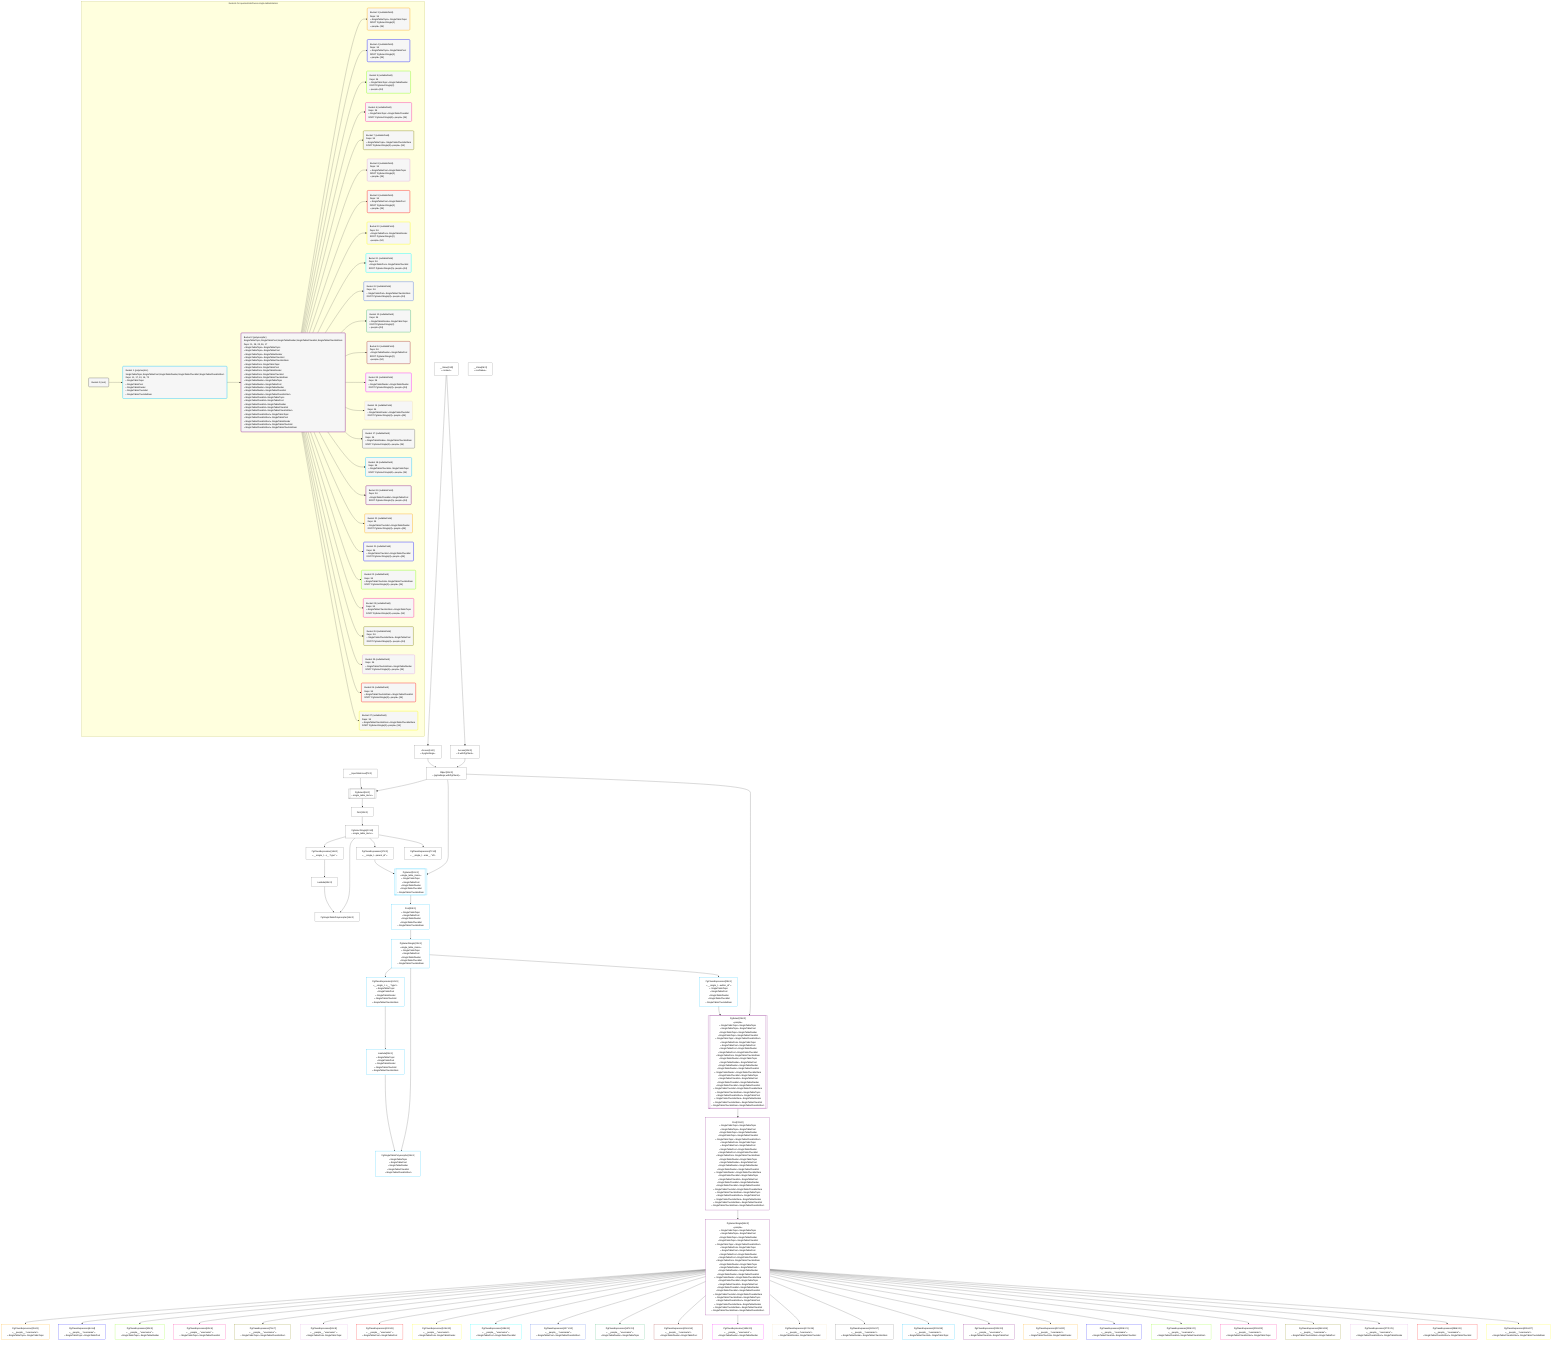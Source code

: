 %%{init: {'themeVariables': { 'fontSize': '12px'}}}%%
graph TD
    classDef path fill:#eee,stroke:#000,color:#000
    classDef plan fill:#fff,stroke-width:1px,color:#000
    classDef itemplan fill:#fff,stroke-width:2px,color:#000
    classDef sideeffectplan fill:#f00,stroke-width:2px,color:#000
    classDef bucket fill:#f6f6f6,color:#000,stroke-width:2px,text-align:left


    %% define steps
    __Value3["__Value[3∈0]<br />ᐸcontextᐳ"]:::plan
    __Value5["__Value[5∈0]<br />ᐸrootValueᐳ"]:::plan
    __InputStaticLeaf7["__InputStaticLeaf[7∈0]"]:::plan
    Access9["Access[9∈0]<br />ᐸ3.pgSettingsᐳ"]:::plan
    Access10["Access[10∈0]<br />ᐸ3.withPgClientᐳ"]:::plan
    Object11["Object[11∈0]<br />ᐸ{pgSettings,withPgClient}ᐳ"]:::plan
    PgSelect8[["PgSelect[8∈0]<br />ᐸsingle_table_itemsᐳ"]]:::plan
    First12["First[12∈0]"]:::plan
    PgSelectSingle13["PgSelectSingle[13∈0]<br />ᐸsingle_table_itemsᐳ"]:::plan
    PgClassExpression14["PgClassExpression[14∈0]<br />ᐸ__single_t...s__.”type”ᐳ"]:::plan
    Lambda15["Lambda[15∈0]"]:::plan
    PgSingleTablePolymorphic16["PgSingleTablePolymorphic[16∈0]"]:::plan
    PgClassExpression17["PgClassExpression[17∈0]<br />ᐸ__single_t...parent_id”ᐳ"]:::plan
    PgSelect18[["PgSelect[18∈1]<br />ᐸsingle_table_itemsᐳ<br />ᐳSingleTableTopic<br />ᐳSingleTablePost<br />ᐳSingleTableDivider<br />ᐳSingleTableChecklist<br />ᐳSingleTableChecklistItem"]]:::plan
    First22["First[22∈1]<br />ᐳSingleTableTopic<br />ᐳSingleTablePost<br />ᐳSingleTableDivider<br />ᐳSingleTableChecklist<br />ᐳSingleTableChecklistItem"]:::plan
    PgSelectSingle23["PgSelectSingle[23∈1]<br />ᐸsingle_table_itemsᐳ<br />ᐳSingleTableTopic<br />ᐳSingleTablePost<br />ᐳSingleTableDivider<br />ᐳSingleTableChecklist<br />ᐳSingleTableChecklistItem"]:::plan
    PgClassExpression24["PgClassExpression[24∈1]<br />ᐸ__single_t...s__.”type”ᐳ<br />ᐳSingleTableTopic<br />ᐳSingleTablePost<br />ᐳSingleTableDivider<br />ᐳSingleTableChecklist<br />ᐳSingleTableChecklistItem"]:::plan
    Lambda25["Lambda[25∈1]<br />ᐳSingleTableTopic<br />ᐳSingleTablePost<br />ᐳSingleTableDivider<br />ᐳSingleTableChecklist<br />ᐳSingleTableChecklistItem"]:::plan
    PgSingleTablePolymorphic26["PgSingleTablePolymorphic[26∈1]<br />ᐳSingleTableTopic<br />ᐳSingleTablePost<br />ᐳSingleTableDivider<br />ᐳSingleTableChecklist<br />ᐳSingleTableChecklistItem"]:::plan
    PgClassExpression28["PgClassExpression[28∈1]<br />ᐸ__single_t...author_id”ᐳ<br />ᐳSingleTableTopic<br />ᐳSingleTablePost<br />ᐳSingleTableDivider<br />ᐳSingleTableChecklist<br />ᐳSingleTableChecklistItem"]:::plan
    PgSelect29[["PgSelect[29∈2]<br />ᐸpeopleᐳ<br />ᐳSingleTableTopicᐳSingleTableTopic<br />ᐳSingleTableTopicᐳSingleTablePost<br />ᐳSingleTableTopicᐳSingleTableDivider<br />ᐳSingleTableTopicᐳSingleTableChecklist<br />ᐳSingleTableTopicᐳSingleTableChecklistItem<br />ᐳSingleTablePostᐳSingleTableTopic<br />ᐳSingleTablePostᐳSingleTablePost<br />ᐳSingleTablePostᐳSingleTableDivider<br />ᐳSingleTablePostᐳSingleTableChecklist<br />ᐳSingleTablePostᐳSingleTableChecklistItem<br />ᐳSingleTableDividerᐳSingleTableTopic<br />ᐳSingleTableDividerᐳSingleTablePost<br />ᐳSingleTableDividerᐳSingleTableDivider<br />ᐳSingleTableDividerᐳSingleTableChecklist<br />ᐳSingleTableDividerᐳSingleTableChecklistItem<br />ᐳSingleTableChecklistᐳSingleTableTopic<br />ᐳSingleTableChecklistᐳSingleTablePost<br />ᐳSingleTableChecklistᐳSingleTableDivider<br />ᐳSingleTableChecklistᐳSingleTableChecklist<br />ᐳSingleTableChecklistᐳSingleTableChecklistItem<br />ᐳSingleTableChecklistItemᐳSingleTableTopic<br />ᐳSingleTableChecklistItemᐳSingleTablePost<br />ᐳSingleTableChecklistItemᐳSingleTableDivider<br />ᐳSingleTableChecklistItemᐳSingleTableChecklist<br />ᐳSingleTableChecklistItemᐳSingleTableChecklistItem"]]:::plan
    First33["First[33∈2]<br />ᐳSingleTableTopicᐳSingleTableTopic<br />ᐳSingleTableTopicᐳSingleTablePost<br />ᐳSingleTableTopicᐳSingleTableDivider<br />ᐳSingleTableTopicᐳSingleTableChecklist<br />ᐳSingleTableTopicᐳSingleTableChecklistItem<br />ᐳSingleTablePostᐳSingleTableTopic<br />ᐳSingleTablePostᐳSingleTablePost<br />ᐳSingleTablePostᐳSingleTableDivider<br />ᐳSingleTablePostᐳSingleTableChecklist<br />ᐳSingleTablePostᐳSingleTableChecklistItem<br />ᐳSingleTableDividerᐳSingleTableTopic<br />ᐳSingleTableDividerᐳSingleTablePost<br />ᐳSingleTableDividerᐳSingleTableDivider<br />ᐳSingleTableDividerᐳSingleTableChecklist<br />ᐳSingleTableDividerᐳSingleTableChecklistItem<br />ᐳSingleTableChecklistᐳSingleTableTopic<br />ᐳSingleTableChecklistᐳSingleTablePost<br />ᐳSingleTableChecklistᐳSingleTableDivider<br />ᐳSingleTableChecklistᐳSingleTableChecklist<br />ᐳSingleTableChecklistᐳSingleTableChecklistItem<br />ᐳSingleTableChecklistItemᐳSingleTableTopic<br />ᐳSingleTableChecklistItemᐳSingleTablePost<br />ᐳSingleTableChecklistItemᐳSingleTableDivider<br />ᐳSingleTableChecklistItemᐳSingleTableChecklist<br />ᐳSingleTableChecklistItemᐳSingleTableChecklistItem"]:::plan
    PgSelectSingle34["PgSelectSingle[34∈2]<br />ᐸpeopleᐳ<br />ᐳSingleTableTopicᐳSingleTableTopic<br />ᐳSingleTableTopicᐳSingleTablePost<br />ᐳSingleTableTopicᐳSingleTableDivider<br />ᐳSingleTableTopicᐳSingleTableChecklist<br />ᐳSingleTableTopicᐳSingleTableChecklistItem<br />ᐳSingleTablePostᐳSingleTableTopic<br />ᐳSingleTablePostᐳSingleTablePost<br />ᐳSingleTablePostᐳSingleTableDivider<br />ᐳSingleTablePostᐳSingleTableChecklist<br />ᐳSingleTablePostᐳSingleTableChecklistItem<br />ᐳSingleTableDividerᐳSingleTableTopic<br />ᐳSingleTableDividerᐳSingleTablePost<br />ᐳSingleTableDividerᐳSingleTableDivider<br />ᐳSingleTableDividerᐳSingleTableChecklist<br />ᐳSingleTableDividerᐳSingleTableChecklistItem<br />ᐳSingleTableChecklistᐳSingleTableTopic<br />ᐳSingleTableChecklistᐳSingleTablePost<br />ᐳSingleTableChecklistᐳSingleTableDivider<br />ᐳSingleTableChecklistᐳSingleTableChecklist<br />ᐳSingleTableChecklistᐳSingleTableChecklistItem<br />ᐳSingleTableChecklistItemᐳSingleTableTopic<br />ᐳSingleTableChecklistItemᐳSingleTablePost<br />ᐳSingleTableChecklistItemᐳSingleTableDivider<br />ᐳSingleTableChecklistItemᐳSingleTableChecklist<br />ᐳSingleTableChecklistItemᐳSingleTableChecklistItem"]:::plan
    PgClassExpression35["PgClassExpression[35∈3]<br />ᐸ__people__.”username”ᐳ<br />ᐳSingleTableTopicᐳSingleTableTopic"]:::plan
    PgClassExpression44["PgClassExpression[44∈4]<br />ᐸ__people__.”username”ᐳ<br />ᐳSingleTableTopicᐳSingleTablePost"]:::plan
    PgClassExpression53["PgClassExpression[53∈5]<br />ᐸ__people__.”username”ᐳ<br />ᐳSingleTableTopicᐳSingleTableDivider"]:::plan
    PgClassExpression62["PgClassExpression[62∈6]<br />ᐸ__people__.”username”ᐳ<br />ᐳSingleTableTopicᐳSingleTableChecklist"]:::plan
    PgClassExpression71["PgClassExpression[71∈7]<br />ᐸ__people__.”username”ᐳ<br />ᐳSingleTableTopicᐳSingleTableChecklistItem"]:::plan
    PgClassExpression72["PgClassExpression[72∈0]<br />ᐸ__single_t...ems__.”id”ᐳ"]:::plan
    PgClassExpression91["PgClassExpression[91∈8]<br />ᐸ__people__.”username”ᐳ<br />ᐳSingleTablePostᐳSingleTableTopic"]:::plan
    PgClassExpression100["PgClassExpression[100∈9]<br />ᐸ__people__.”username”ᐳ<br />ᐳSingleTablePostᐳSingleTablePost"]:::plan
    PgClassExpression109["PgClassExpression[109∈10]<br />ᐸ__people__.”username”ᐳ<br />ᐳSingleTablePostᐳSingleTableDivider"]:::plan
    PgClassExpression118["PgClassExpression[118∈11]<br />ᐸ__people__.”username”ᐳ<br />ᐳSingleTablePostᐳSingleTableChecklist"]:::plan
    PgClassExpression127["PgClassExpression[127∈12]<br />ᐸ__people__.”username”ᐳ<br />ᐳSingleTablePostᐳSingleTableChecklistItem"]:::plan
    PgClassExpression147["PgClassExpression[147∈13]<br />ᐸ__people__.”username”ᐳ<br />ᐳSingleTableDividerᐳSingleTableTopic"]:::plan
    PgClassExpression156["PgClassExpression[156∈14]<br />ᐸ__people__.”username”ᐳ<br />ᐳSingleTableDividerᐳSingleTablePost"]:::plan
    PgClassExpression165["PgClassExpression[165∈15]<br />ᐸ__people__.”username”ᐳ<br />ᐳSingleTableDividerᐳSingleTableDivider"]:::plan
    PgClassExpression174["PgClassExpression[174∈16]<br />ᐸ__people__.”username”ᐳ<br />ᐳSingleTableDividerᐳSingleTableChecklist"]:::plan
    PgClassExpression183["PgClassExpression[183∈17]<br />ᐸ__people__.”username”ᐳ<br />ᐳSingleTableDividerᐳSingleTableChecklistItem"]:::plan
    PgClassExpression203["PgClassExpression[203∈18]<br />ᐸ__people__.”username”ᐳ<br />ᐳSingleTableChecklistᐳSingleTableTopic"]:::plan
    PgClassExpression212["PgClassExpression[212∈19]<br />ᐸ__people__.”username”ᐳ<br />ᐳSingleTableChecklistᐳSingleTablePost"]:::plan
    PgClassExpression221["PgClassExpression[221∈20]<br />ᐸ__people__.”username”ᐳ<br />ᐳSingleTableChecklistᐳSingleTableDivider"]:::plan
    PgClassExpression230["PgClassExpression[230∈21]<br />ᐸ__people__.”username”ᐳ<br />ᐳSingleTableChecklistᐳSingleTableChecklist"]:::plan
    PgClassExpression239["PgClassExpression[239∈22]<br />ᐸ__people__.”username”ᐳ<br />ᐳSingleTableChecklistᐳSingleTableChecklistItem"]:::plan
    PgClassExpression259["PgClassExpression[259∈23]<br />ᐸ__people__.”username”ᐳ<br />ᐳSingleTableChecklistItemᐳSingleTableTopic"]:::plan
    PgClassExpression268["PgClassExpression[268∈24]<br />ᐸ__people__.”username”ᐳ<br />ᐳSingleTableChecklistItemᐳSingleTablePost"]:::plan
    PgClassExpression277["PgClassExpression[277∈25]<br />ᐸ__people__.”username”ᐳ<br />ᐳSingleTableChecklistItemᐳSingleTableDivider"]:::plan
    PgClassExpression286["PgClassExpression[286∈26]<br />ᐸ__people__.”username”ᐳ<br />ᐳSingleTableChecklistItemᐳSingleTableChecklist"]:::plan
    PgClassExpression295["PgClassExpression[295∈27]<br />ᐸ__people__.”username”ᐳ<br />ᐳSingleTableChecklistItemᐳSingleTableChecklistItem"]:::plan

    %% plan dependencies
    __Value3 --> Access9
    __Value3 --> Access10
    Access9 & Access10 --> Object11
    Object11 & __InputStaticLeaf7 --> PgSelect8
    PgSelect8 --> First12
    First12 --> PgSelectSingle13
    PgSelectSingle13 --> PgClassExpression14
    PgClassExpression14 --> Lambda15
    Lambda15 & PgSelectSingle13 --> PgSingleTablePolymorphic16
    PgSelectSingle13 --> PgClassExpression17
    Object11 & PgClassExpression17 --> PgSelect18
    PgSelect18 --> First22
    First22 --> PgSelectSingle23
    PgSelectSingle23 --> PgClassExpression24
    PgClassExpression24 --> Lambda25
    Lambda25 & PgSelectSingle23 --> PgSingleTablePolymorphic26
    PgSelectSingle23 --> PgClassExpression28
    Object11 & PgClassExpression28 --> PgSelect29
    PgSelect29 --> First33
    First33 --> PgSelectSingle34
    PgSelectSingle34 --> PgClassExpression35
    PgSelectSingle34 --> PgClassExpression44
    PgSelectSingle34 --> PgClassExpression53
    PgSelectSingle34 --> PgClassExpression62
    PgSelectSingle34 --> PgClassExpression71
    PgSelectSingle13 --> PgClassExpression72
    PgSelectSingle34 --> PgClassExpression91
    PgSelectSingle34 --> PgClassExpression100
    PgSelectSingle34 --> PgClassExpression109
    PgSelectSingle34 --> PgClassExpression118
    PgSelectSingle34 --> PgClassExpression127
    PgSelectSingle34 --> PgClassExpression147
    PgSelectSingle34 --> PgClassExpression156
    PgSelectSingle34 --> PgClassExpression165
    PgSelectSingle34 --> PgClassExpression174
    PgSelectSingle34 --> PgClassExpression183
    PgSelectSingle34 --> PgClassExpression203
    PgSelectSingle34 --> PgClassExpression212
    PgSelectSingle34 --> PgClassExpression221
    PgSelectSingle34 --> PgClassExpression230
    PgSelectSingle34 --> PgClassExpression239
    PgSelectSingle34 --> PgClassExpression259
    PgSelectSingle34 --> PgClassExpression268
    PgSelectSingle34 --> PgClassExpression277
    PgSelectSingle34 --> PgClassExpression286
    PgSelectSingle34 --> PgClassExpression295

    subgraph "Buckets for queries/interfaces-single-table/relation"
    Bucket0("Bucket 0 (root)"):::bucket
    classDef bucket0 stroke:#696969
    class Bucket0,__Value3,__Value5,__InputStaticLeaf7,PgSelect8,Access9,Access10,Object11,First12,PgSelectSingle13,PgClassExpression14,Lambda15,PgSingleTablePolymorphic16,PgClassExpression17,PgClassExpression72 bucket0
    Bucket1("Bucket 1 (polymorphic)<br />SingleTableTopic,SingleTablePost,SingleTableDivider,SingleTableChecklist,SingleTableChecklistItem<br />Deps: 11, 17, 13, 16, 72<br />ᐳSingleTableTopic<br />ᐳSingleTablePost<br />ᐳSingleTableDivider<br />ᐳSingleTableChecklist<br />ᐳSingleTableChecklistItem"):::bucket
    classDef bucket1 stroke:#00bfff
    class Bucket1,PgSelect18,First22,PgSelectSingle23,PgClassExpression24,Lambda25,PgSingleTablePolymorphic26,PgClassExpression28 bucket1
    Bucket2("Bucket 2 (polymorphic)<br />SingleTableTopic,SingleTablePost,SingleTableDivider,SingleTableChecklist,SingleTableChecklistItem<br />Deps: 11, 28, 23, 26, 17<br />ᐳSingleTableTopicᐳSingleTableTopic<br />ᐳSingleTableTopicᐳSingleTablePost<br />ᐳSingleTableTopicᐳSingleTableDivider<br />ᐳSingleTableTopicᐳSingleTableChecklist<br />ᐳSingleTableTopicᐳSingleTableChecklistItem<br />ᐳSingleTablePostᐳSingleTableTopic<br />ᐳSingleTablePostᐳSingleTablePost<br />ᐳSingleTablePostᐳSingleTableDivider<br />ᐳSingleTablePostᐳSingleTableChecklist<br />ᐳSingleTablePostᐳSingleTableChecklistItem<br />ᐳSingleTableDividerᐳSingleTableTopic<br />ᐳSingleTableDividerᐳSingleTablePost<br />ᐳSingleTableDividerᐳSingleTableDivider<br />ᐳSingleTableDividerᐳSingleTableChecklist<br />ᐳSingleTableDividerᐳSingleTableChecklistItem<br />ᐳSingleTableChecklistᐳSingleTableTopic<br />ᐳSingleTableChecklistᐳSingleTablePost<br />ᐳSingleTableChecklistᐳSingleTableDivider<br />ᐳSingleTableChecklistᐳSingleTableChecklist<br />ᐳSingleTableChecklistᐳSingleTableChecklistItem<br />ᐳSingleTableChecklistItemᐳSingleTableTopic<br />ᐳSingleTableChecklistItemᐳSingleTablePost<br />ᐳSingleTableChecklistItemᐳSingleTableDivider<br />ᐳSingleTableChecklistItemᐳSingleTableChecklist<br />ᐳSingleTableChecklistItemᐳSingleTableChecklistItem"):::bucket
    classDef bucket2 stroke:#7f007f
    class Bucket2,PgSelect29,First33,PgSelectSingle34 bucket2
    Bucket3("Bucket 3 (nullableField)<br />Deps: 34<br />ᐳSingleTableTopicᐳSingleTableTopic<br />ROOT PgSelectSingle{2}ᐸpeopleᐳ[34]"):::bucket
    classDef bucket3 stroke:#ffa500
    class Bucket3,PgClassExpression35 bucket3
    Bucket4("Bucket 4 (nullableField)<br />Deps: 34<br />ᐳSingleTableTopicᐳSingleTablePost<br />ROOT PgSelectSingle{2}ᐸpeopleᐳ[34]"):::bucket
    classDef bucket4 stroke:#0000ff
    class Bucket4,PgClassExpression44 bucket4
    Bucket5("Bucket 5 (nullableField)<br />Deps: 34<br />ᐳSingleTableTopicᐳSingleTableDivider<br />ROOT PgSelectSingle{2}ᐸpeopleᐳ[34]"):::bucket
    classDef bucket5 stroke:#7fff00
    class Bucket5,PgClassExpression53 bucket5
    Bucket6("Bucket 6 (nullableField)<br />Deps: 34<br />ᐳSingleTableTopicᐳSingleTableChecklist<br />ROOT PgSelectSingle{2}ᐸpeopleᐳ[34]"):::bucket
    classDef bucket6 stroke:#ff1493
    class Bucket6,PgClassExpression62 bucket6
    Bucket7("Bucket 7 (nullableField)<br />Deps: 34<br />ᐳSingleTableTopicᐳSingleTableChecklistItem<br />ROOT PgSelectSingle{2}ᐸpeopleᐳ[34]"):::bucket
    classDef bucket7 stroke:#808000
    class Bucket7,PgClassExpression71 bucket7
    Bucket8("Bucket 8 (nullableField)<br />Deps: 34<br />ᐳSingleTablePostᐳSingleTableTopic<br />ROOT PgSelectSingle{2}ᐸpeopleᐳ[34]"):::bucket
    classDef bucket8 stroke:#dda0dd
    class Bucket8,PgClassExpression91 bucket8
    Bucket9("Bucket 9 (nullableField)<br />Deps: 34<br />ᐳSingleTablePostᐳSingleTablePost<br />ROOT PgSelectSingle{2}ᐸpeopleᐳ[34]"):::bucket
    classDef bucket9 stroke:#ff0000
    class Bucket9,PgClassExpression100 bucket9
    Bucket10("Bucket 10 (nullableField)<br />Deps: 34<br />ᐳSingleTablePostᐳSingleTableDivider<br />ROOT PgSelectSingle{2}ᐸpeopleᐳ[34]"):::bucket
    classDef bucket10 stroke:#ffff00
    class Bucket10,PgClassExpression109 bucket10
    Bucket11("Bucket 11 (nullableField)<br />Deps: 34<br />ᐳSingleTablePostᐳSingleTableChecklist<br />ROOT PgSelectSingle{2}ᐸpeopleᐳ[34]"):::bucket
    classDef bucket11 stroke:#00ffff
    class Bucket11,PgClassExpression118 bucket11
    Bucket12("Bucket 12 (nullableField)<br />Deps: 34<br />ᐳSingleTablePostᐳSingleTableChecklistItem<br />ROOT PgSelectSingle{2}ᐸpeopleᐳ[34]"):::bucket
    classDef bucket12 stroke:#4169e1
    class Bucket12,PgClassExpression127 bucket12
    Bucket13("Bucket 13 (nullableField)<br />Deps: 34<br />ᐳSingleTableDividerᐳSingleTableTopic<br />ROOT PgSelectSingle{2}ᐸpeopleᐳ[34]"):::bucket
    classDef bucket13 stroke:#3cb371
    class Bucket13,PgClassExpression147 bucket13
    Bucket14("Bucket 14 (nullableField)<br />Deps: 34<br />ᐳSingleTableDividerᐳSingleTablePost<br />ROOT PgSelectSingle{2}ᐸpeopleᐳ[34]"):::bucket
    classDef bucket14 stroke:#a52a2a
    class Bucket14,PgClassExpression156 bucket14
    Bucket15("Bucket 15 (nullableField)<br />Deps: 34<br />ᐳSingleTableDividerᐳSingleTableDivider<br />ROOT PgSelectSingle{2}ᐸpeopleᐳ[34]"):::bucket
    classDef bucket15 stroke:#ff00ff
    class Bucket15,PgClassExpression165 bucket15
    Bucket16("Bucket 16 (nullableField)<br />Deps: 34<br />ᐳSingleTableDividerᐳSingleTableChecklist<br />ROOT PgSelectSingle{2}ᐸpeopleᐳ[34]"):::bucket
    classDef bucket16 stroke:#f5deb3
    class Bucket16,PgClassExpression174 bucket16
    Bucket17("Bucket 17 (nullableField)<br />Deps: 34<br />ᐳSingleTableDividerᐳSingleTableChecklistItem<br />ROOT PgSelectSingle{2}ᐸpeopleᐳ[34]"):::bucket
    classDef bucket17 stroke:#696969
    class Bucket17,PgClassExpression183 bucket17
    Bucket18("Bucket 18 (nullableField)<br />Deps: 34<br />ᐳSingleTableChecklistᐳSingleTableTopic<br />ROOT PgSelectSingle{2}ᐸpeopleᐳ[34]"):::bucket
    classDef bucket18 stroke:#00bfff
    class Bucket18,PgClassExpression203 bucket18
    Bucket19("Bucket 19 (nullableField)<br />Deps: 34<br />ᐳSingleTableChecklistᐳSingleTablePost<br />ROOT PgSelectSingle{2}ᐸpeopleᐳ[34]"):::bucket
    classDef bucket19 stroke:#7f007f
    class Bucket19,PgClassExpression212 bucket19
    Bucket20("Bucket 20 (nullableField)<br />Deps: 34<br />ᐳSingleTableChecklistᐳSingleTableDivider<br />ROOT PgSelectSingle{2}ᐸpeopleᐳ[34]"):::bucket
    classDef bucket20 stroke:#ffa500
    class Bucket20,PgClassExpression221 bucket20
    Bucket21("Bucket 21 (nullableField)<br />Deps: 34<br />ᐳSingleTableChecklistᐳSingleTableChecklist<br />ROOT PgSelectSingle{2}ᐸpeopleᐳ[34]"):::bucket
    classDef bucket21 stroke:#0000ff
    class Bucket21,PgClassExpression230 bucket21
    Bucket22("Bucket 22 (nullableField)<br />Deps: 34<br />ᐳSingleTableChecklistᐳSingleTableChecklistItem<br />ROOT PgSelectSingle{2}ᐸpeopleᐳ[34]"):::bucket
    classDef bucket22 stroke:#7fff00
    class Bucket22,PgClassExpression239 bucket22
    Bucket23("Bucket 23 (nullableField)<br />Deps: 34<br />ᐳSingleTableChecklistItemᐳSingleTableTopic<br />ROOT PgSelectSingle{2}ᐸpeopleᐳ[34]"):::bucket
    classDef bucket23 stroke:#ff1493
    class Bucket23,PgClassExpression259 bucket23
    Bucket24("Bucket 24 (nullableField)<br />Deps: 34<br />ᐳSingleTableChecklistItemᐳSingleTablePost<br />ROOT PgSelectSingle{2}ᐸpeopleᐳ[34]"):::bucket
    classDef bucket24 stroke:#808000
    class Bucket24,PgClassExpression268 bucket24
    Bucket25("Bucket 25 (nullableField)<br />Deps: 34<br />ᐳSingleTableChecklistItemᐳSingleTableDivider<br />ROOT PgSelectSingle{2}ᐸpeopleᐳ[34]"):::bucket
    classDef bucket25 stroke:#dda0dd
    class Bucket25,PgClassExpression277 bucket25
    Bucket26("Bucket 26 (nullableField)<br />Deps: 34<br />ᐳSingleTableChecklistItemᐳSingleTableChecklist<br />ROOT PgSelectSingle{2}ᐸpeopleᐳ[34]"):::bucket
    classDef bucket26 stroke:#ff0000
    class Bucket26,PgClassExpression286 bucket26
    Bucket27("Bucket 27 (nullableField)<br />Deps: 34<br />ᐳSingleTableChecklistItemᐳSingleTableChecklistItem<br />ROOT PgSelectSingle{2}ᐸpeopleᐳ[34]"):::bucket
    classDef bucket27 stroke:#ffff00
    class Bucket27,PgClassExpression295 bucket27
    Bucket0 --> Bucket1
    Bucket1 --> Bucket2
    Bucket2 --> Bucket3 & Bucket4 & Bucket5 & Bucket6 & Bucket7 & Bucket8 & Bucket9 & Bucket10 & Bucket11 & Bucket12 & Bucket13 & Bucket14 & Bucket15 & Bucket16 & Bucket17 & Bucket18 & Bucket19 & Bucket20 & Bucket21 & Bucket22 & Bucket23 & Bucket24 & Bucket25 & Bucket26 & Bucket27
    end